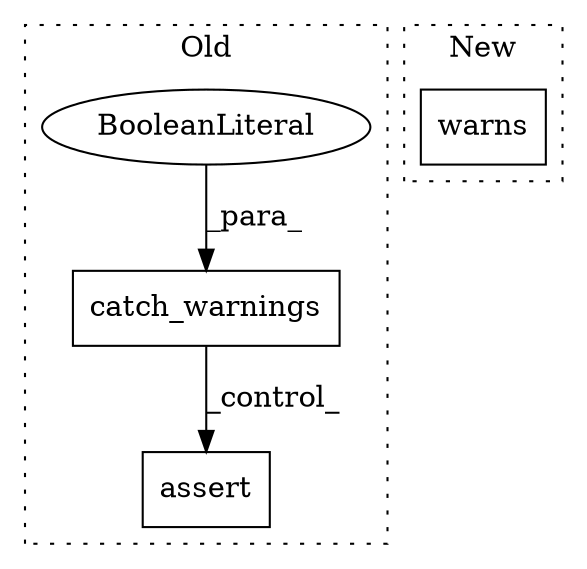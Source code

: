 digraph G {
subgraph cluster0 {
1 [label="catch_warnings" a="32" s="1592,1611" l="15,1" shape="box"];
3 [label="BooleanLiteral" a="9" s="1607" l="4" shape="ellipse"];
4 [label="assert" a="6" s="1748" l="7" shape="box"];
label = "Old";
style="dotted";
}
subgraph cluster1 {
2 [label="warns" a="32" s="1585,1605" l="6,1" shape="box"];
label = "New";
style="dotted";
}
1 -> 4 [label="_control_"];
3 -> 1 [label="_para_"];
}